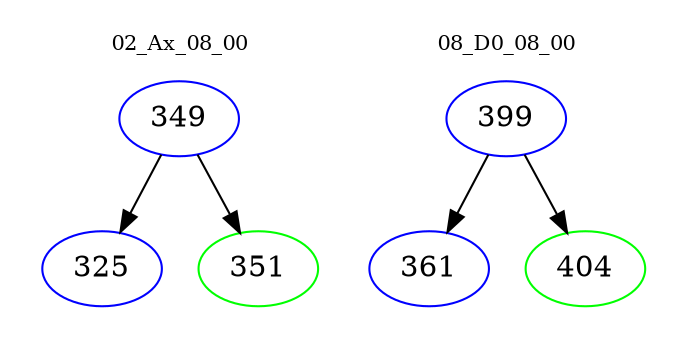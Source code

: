 digraph{
subgraph cluster_0 {
color = white
label = "02_Ax_08_00";
fontsize=10;
T0_349 [label="349", color="blue"]
T0_349 -> T0_325 [color="black"]
T0_325 [label="325", color="blue"]
T0_349 -> T0_351 [color="black"]
T0_351 [label="351", color="green"]
}
subgraph cluster_1 {
color = white
label = "08_D0_08_00";
fontsize=10;
T1_399 [label="399", color="blue"]
T1_399 -> T1_361 [color="black"]
T1_361 [label="361", color="blue"]
T1_399 -> T1_404 [color="black"]
T1_404 [label="404", color="green"]
}
}
